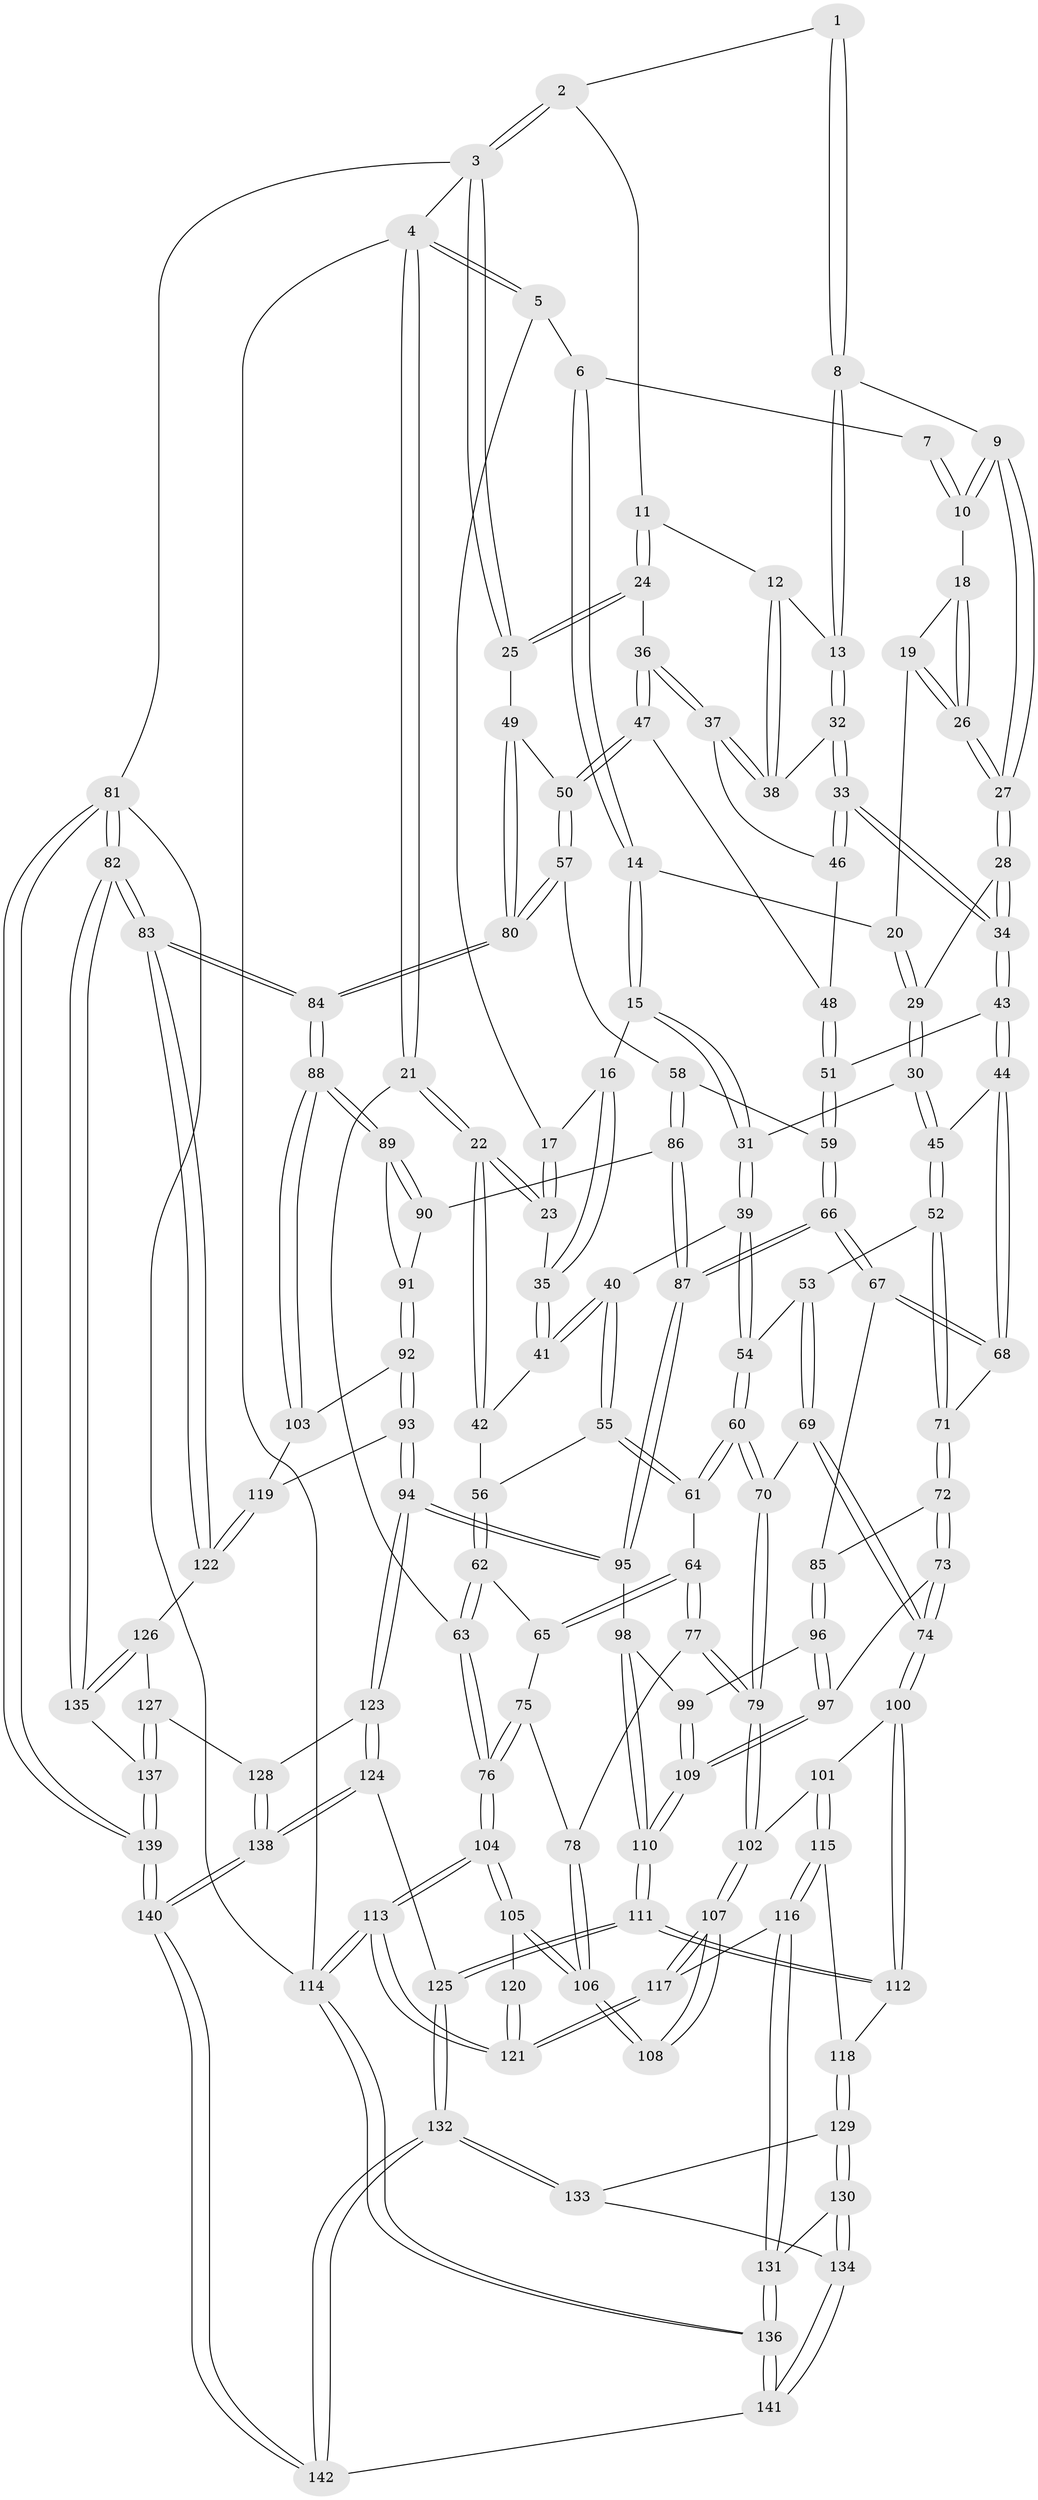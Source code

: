 // Generated by graph-tools (version 1.1) at 2025/12/02/27/25 16:12:00]
// undirected, 142 vertices, 352 edges
graph export_dot {
graph [start="1"]
  node [color=gray90,style=filled];
  1 [pos="+0.5992202410169007+0"];
  2 [pos="+0.7968569171590877+0"];
  3 [pos="+1+0"];
  4 [pos="+0+0"];
  5 [pos="+0.1870174578333752+0"];
  6 [pos="+0.4030838634080533+0"];
  7 [pos="+0.4641076436561361+0"];
  8 [pos="+0.6086417430278837+0.07672812688032334"];
  9 [pos="+0.5999078095791202+0.076067465230002"];
  10 [pos="+0.560144115919941+0.06855179623696686"];
  11 [pos="+0.8041773904952441+0"];
  12 [pos="+0.7400653798489+0.08188656062495824"];
  13 [pos="+0.7025952579178629+0.13839957816223206"];
  14 [pos="+0.39456721761532443+0"];
  15 [pos="+0.32919640039623743+0.10982247604004247"];
  16 [pos="+0.21905170628794668+0.07610285703597994"];
  17 [pos="+0.18171835715495915+0"];
  18 [pos="+0.528362523308969+0.08234331855321529"];
  19 [pos="+0.4490295917710261+0.04004386364006497"];
  20 [pos="+0.4267282294346933+0.02365254049676393"];
  21 [pos="+0+0.048090566370448326"];
  22 [pos="+0+0.0757667614082274"];
  23 [pos="+0.06365056522129452+0.10874284454787252"];
  24 [pos="+1+0.1641556171756101"];
  25 [pos="+1+0.18132789091743512"];
  26 [pos="+0.5036329686786066+0.16791511985783725"];
  27 [pos="+0.4991813252265233+0.20004194884512927"];
  28 [pos="+0.49875023756251796+0.20207309400780546"];
  29 [pos="+0.47526078396189086+0.20796668202919222"];
  30 [pos="+0.4101050164888692+0.23717013376970725"];
  31 [pos="+0.3439075593336452+0.22072595031798745"];
  32 [pos="+0.7022206493804762+0.14342832593110663"];
  33 [pos="+0.6855086180006964+0.24973153829904202"];
  34 [pos="+0.6818915016162913+0.2563190827365978"];
  35 [pos="+0.1522396031905045+0.16399850170210156"];
  36 [pos="+0.986937852449364+0.1737468596169646"];
  37 [pos="+0.9697772969121482+0.17673105386130708"];
  38 [pos="+0.9696463595089472+0.1766894241445213"];
  39 [pos="+0.2566090859716945+0.28015184016749595"];
  40 [pos="+0.21235476321535462+0.2833208821548897"];
  41 [pos="+0.18213058601393098+0.24686941319389438"];
  42 [pos="+0+0.2291473998684459"];
  43 [pos="+0.6830418808383146+0.2831913858410591"];
  44 [pos="+0.596315488755195+0.38108174509023734"];
  45 [pos="+0.44711834412395746+0.3335325649526604"];
  46 [pos="+0.8659181156045597+0.22559740040661344"];
  47 [pos="+0.9091929992342277+0.32572580867780504"];
  48 [pos="+0.8717075109535006+0.304157191091707"];
  49 [pos="+1+0.18756644801478714"];
  50 [pos="+0.9170718833540892+0.3851230254959208"];
  51 [pos="+0.7362330165049318+0.3360928258225385"];
  52 [pos="+0.4105207165273914+0.42062066990704045"];
  53 [pos="+0.3625458463198933+0.42235819141080916"];
  54 [pos="+0.3030367967692068+0.3690005059198616"];
  55 [pos="+0.1666014003749067+0.34030472872294854"];
  56 [pos="+0.07610701374015462+0.34998430264264857"];
  57 [pos="+0.8895842385013502+0.44480059714851333"];
  58 [pos="+0.8478397231639427+0.4502537943514486"];
  59 [pos="+0.8058259026790966+0.43610253908833435"];
  60 [pos="+0.24670505899888254+0.48470635066450435"];
  61 [pos="+0.1690846520645067+0.4249187111144246"];
  62 [pos="+0+0.40982014921693194"];
  63 [pos="+0+0.4553408528931296"];
  64 [pos="+0.12865316534646246+0.4729109118609337"];
  65 [pos="+0.08967900071627698+0.4741303393511227"];
  66 [pos="+0.7000492325156337+0.5383670554762263"];
  67 [pos="+0.6142039582362487+0.48965629660796206"];
  68 [pos="+0.5917519213898207+0.3990671008917648"];
  69 [pos="+0.30354643273324095+0.5238829605529803"];
  70 [pos="+0.2691377792839948+0.5241036290007268"];
  71 [pos="+0.4558584877998618+0.4737004874854786"];
  72 [pos="+0.45570174125260626+0.5191426785947534"];
  73 [pos="+0.411701169869587+0.5894911096520261"];
  74 [pos="+0.40109752877038307+0.5919228427389316"];
  75 [pos="+0.07830386488271679+0.4898407375535979"];
  76 [pos="+0+0.5301769156806923"];
  77 [pos="+0.14893271936496033+0.5700899694134249"];
  78 [pos="+0.03037286856576633+0.5842537778704971"];
  79 [pos="+0.19854292708409332+0.6027653893373824"];
  80 [pos="+1+0.6285778101537544"];
  81 [pos="+1+1"];
  82 [pos="+1+1"];
  83 [pos="+1+0.7651617700131916"];
  84 [pos="+1+0.6881099984242768"];
  85 [pos="+0.5661375096648913+0.5406364028264802"];
  86 [pos="+0.8445231385000387+0.49260084614151134"];
  87 [pos="+0.7119555446290681+0.6608923330076865"];
  88 [pos="+0.9754480660208005+0.6484875815309156"];
  89 [pos="+0.8977778656610925+0.5914787773768586"];
  90 [pos="+0.8445709749492194+0.49861179076414414"];
  91 [pos="+0.8363678312939861+0.5726765949222902"];
  92 [pos="+0.8134355031599881+0.6256246631659185"];
  93 [pos="+0.7288609090511469+0.6711426125439389"];
  94 [pos="+0.7197834241674265+0.6720890463236814"];
  95 [pos="+0.7120849336066746+0.6641166421532488"];
  96 [pos="+0.5688096016783151+0.609903461802077"];
  97 [pos="+0.4143212107722507+0.5914797262936312"];
  98 [pos="+0.6581167541936123+0.66110535842635"];
  99 [pos="+0.5738393356255939+0.619045077690326"];
  100 [pos="+0.3996986182609256+0.5939858770646587"];
  101 [pos="+0.2233934257353523+0.6491441216175854"];
  102 [pos="+0.20041143326012445+0.6196761027399256"];
  103 [pos="+0.9499158898184433+0.6483843593261488"];
  104 [pos="+0+0.5660744064495842"];
  105 [pos="+0+0.5733106916409408"];
  106 [pos="+0.02648594090029944+0.5860827750653407"];
  107 [pos="+0.09834860863361067+0.6953904358477495"];
  108 [pos="+0.0908908588969775+0.687894424192588"];
  109 [pos="+0.4949814411161439+0.6991235326207375"];
  110 [pos="+0.5008268750082209+0.7781496110643473"];
  111 [pos="+0.4890375846096815+0.8194240489602339"];
  112 [pos="+0.3319968444716889+0.7475510803503331"];
  113 [pos="+0+1"];
  114 [pos="+0+1"];
  115 [pos="+0.27406379983474743+0.7559575490788508"];
  116 [pos="+0.0884871572782777+0.8200231914058133"];
  117 [pos="+0.08840395263281076+0.8200190974035386"];
  118 [pos="+0.2799628408730812+0.7584688218275141"];
  119 [pos="+0.8151423728341457+0.7078789794431855"];
  120 [pos="+0.030449000015243744+0.6865016053847748"];
  121 [pos="+0+0.9047596695891627"];
  122 [pos="+0.9342702185668078+0.807017396601187"];
  123 [pos="+0.7105137535576648+0.7957295363051102"];
  124 [pos="+0.5409790212059726+0.8600378968335689"];
  125 [pos="+0.5051510458864132+0.8578125854628983"];
  126 [pos="+0.8401552297510868+0.8538742180609926"];
  127 [pos="+0.8294281041841736+0.8580726681366193"];
  128 [pos="+0.7619607910355289+0.8518473581373819"];
  129 [pos="+0.2842477646303315+0.8578276809218885"];
  130 [pos="+0.21298977897836333+0.9189248040852178"];
  131 [pos="+0.2089420894853663+0.9181131708213407"];
  132 [pos="+0.4497219626262186+0.9626520407586803"];
  133 [pos="+0.3124964542014606+0.8896662536418639"];
  134 [pos="+0.25796687281237085+0.9912997852080715"];
  135 [pos="+0.9054703532701046+0.9489634732739"];
  136 [pos="+0+1"];
  137 [pos="+0.8463149171750032+0.958900609786932"];
  138 [pos="+0.7036104245709262+1"];
  139 [pos="+0.7859266613196171+1"];
  140 [pos="+0.7423709134823071+1"];
  141 [pos="+0.3248595038187891+1"];
  142 [pos="+0.4187117692856042+1"];
  1 -- 2;
  1 -- 8;
  1 -- 8;
  2 -- 3;
  2 -- 3;
  2 -- 11;
  3 -- 4;
  3 -- 25;
  3 -- 25;
  3 -- 81;
  4 -- 5;
  4 -- 5;
  4 -- 21;
  4 -- 21;
  4 -- 114;
  5 -- 6;
  5 -- 17;
  6 -- 7;
  6 -- 14;
  6 -- 14;
  7 -- 10;
  7 -- 10;
  8 -- 9;
  8 -- 13;
  8 -- 13;
  9 -- 10;
  9 -- 10;
  9 -- 27;
  9 -- 27;
  10 -- 18;
  11 -- 12;
  11 -- 24;
  11 -- 24;
  12 -- 13;
  12 -- 38;
  12 -- 38;
  13 -- 32;
  13 -- 32;
  14 -- 15;
  14 -- 15;
  14 -- 20;
  15 -- 16;
  15 -- 31;
  15 -- 31;
  16 -- 17;
  16 -- 35;
  16 -- 35;
  17 -- 23;
  17 -- 23;
  18 -- 19;
  18 -- 26;
  18 -- 26;
  19 -- 20;
  19 -- 26;
  19 -- 26;
  20 -- 29;
  20 -- 29;
  21 -- 22;
  21 -- 22;
  21 -- 63;
  22 -- 23;
  22 -- 23;
  22 -- 42;
  22 -- 42;
  23 -- 35;
  24 -- 25;
  24 -- 25;
  24 -- 36;
  25 -- 49;
  26 -- 27;
  26 -- 27;
  27 -- 28;
  27 -- 28;
  28 -- 29;
  28 -- 34;
  28 -- 34;
  29 -- 30;
  29 -- 30;
  30 -- 31;
  30 -- 45;
  30 -- 45;
  31 -- 39;
  31 -- 39;
  32 -- 33;
  32 -- 33;
  32 -- 38;
  33 -- 34;
  33 -- 34;
  33 -- 46;
  33 -- 46;
  34 -- 43;
  34 -- 43;
  35 -- 41;
  35 -- 41;
  36 -- 37;
  36 -- 37;
  36 -- 47;
  36 -- 47;
  37 -- 38;
  37 -- 38;
  37 -- 46;
  39 -- 40;
  39 -- 54;
  39 -- 54;
  40 -- 41;
  40 -- 41;
  40 -- 55;
  40 -- 55;
  41 -- 42;
  42 -- 56;
  43 -- 44;
  43 -- 44;
  43 -- 51;
  44 -- 45;
  44 -- 68;
  44 -- 68;
  45 -- 52;
  45 -- 52;
  46 -- 48;
  47 -- 48;
  47 -- 50;
  47 -- 50;
  48 -- 51;
  48 -- 51;
  49 -- 50;
  49 -- 80;
  49 -- 80;
  50 -- 57;
  50 -- 57;
  51 -- 59;
  51 -- 59;
  52 -- 53;
  52 -- 71;
  52 -- 71;
  53 -- 54;
  53 -- 69;
  53 -- 69;
  54 -- 60;
  54 -- 60;
  55 -- 56;
  55 -- 61;
  55 -- 61;
  56 -- 62;
  56 -- 62;
  57 -- 58;
  57 -- 80;
  57 -- 80;
  58 -- 59;
  58 -- 86;
  58 -- 86;
  59 -- 66;
  59 -- 66;
  60 -- 61;
  60 -- 61;
  60 -- 70;
  60 -- 70;
  61 -- 64;
  62 -- 63;
  62 -- 63;
  62 -- 65;
  63 -- 76;
  63 -- 76;
  64 -- 65;
  64 -- 65;
  64 -- 77;
  64 -- 77;
  65 -- 75;
  66 -- 67;
  66 -- 67;
  66 -- 87;
  66 -- 87;
  67 -- 68;
  67 -- 68;
  67 -- 85;
  68 -- 71;
  69 -- 70;
  69 -- 74;
  69 -- 74;
  70 -- 79;
  70 -- 79;
  71 -- 72;
  71 -- 72;
  72 -- 73;
  72 -- 73;
  72 -- 85;
  73 -- 74;
  73 -- 74;
  73 -- 97;
  74 -- 100;
  74 -- 100;
  75 -- 76;
  75 -- 76;
  75 -- 78;
  76 -- 104;
  76 -- 104;
  77 -- 78;
  77 -- 79;
  77 -- 79;
  78 -- 106;
  78 -- 106;
  79 -- 102;
  79 -- 102;
  80 -- 84;
  80 -- 84;
  81 -- 82;
  81 -- 82;
  81 -- 139;
  81 -- 139;
  81 -- 114;
  82 -- 83;
  82 -- 83;
  82 -- 135;
  82 -- 135;
  83 -- 84;
  83 -- 84;
  83 -- 122;
  83 -- 122;
  84 -- 88;
  84 -- 88;
  85 -- 96;
  85 -- 96;
  86 -- 87;
  86 -- 87;
  86 -- 90;
  87 -- 95;
  87 -- 95;
  88 -- 89;
  88 -- 89;
  88 -- 103;
  88 -- 103;
  89 -- 90;
  89 -- 90;
  89 -- 91;
  90 -- 91;
  91 -- 92;
  91 -- 92;
  92 -- 93;
  92 -- 93;
  92 -- 103;
  93 -- 94;
  93 -- 94;
  93 -- 119;
  94 -- 95;
  94 -- 95;
  94 -- 123;
  94 -- 123;
  95 -- 98;
  96 -- 97;
  96 -- 97;
  96 -- 99;
  97 -- 109;
  97 -- 109;
  98 -- 99;
  98 -- 110;
  98 -- 110;
  99 -- 109;
  99 -- 109;
  100 -- 101;
  100 -- 112;
  100 -- 112;
  101 -- 102;
  101 -- 115;
  101 -- 115;
  102 -- 107;
  102 -- 107;
  103 -- 119;
  104 -- 105;
  104 -- 105;
  104 -- 113;
  104 -- 113;
  105 -- 106;
  105 -- 106;
  105 -- 120;
  106 -- 108;
  106 -- 108;
  107 -- 108;
  107 -- 108;
  107 -- 117;
  107 -- 117;
  109 -- 110;
  109 -- 110;
  110 -- 111;
  110 -- 111;
  111 -- 112;
  111 -- 112;
  111 -- 125;
  111 -- 125;
  112 -- 118;
  113 -- 114;
  113 -- 114;
  113 -- 121;
  113 -- 121;
  114 -- 136;
  114 -- 136;
  115 -- 116;
  115 -- 116;
  115 -- 118;
  116 -- 117;
  116 -- 131;
  116 -- 131;
  117 -- 121;
  117 -- 121;
  118 -- 129;
  118 -- 129;
  119 -- 122;
  119 -- 122;
  120 -- 121;
  120 -- 121;
  122 -- 126;
  123 -- 124;
  123 -- 124;
  123 -- 128;
  124 -- 125;
  124 -- 138;
  124 -- 138;
  125 -- 132;
  125 -- 132;
  126 -- 127;
  126 -- 135;
  126 -- 135;
  127 -- 128;
  127 -- 137;
  127 -- 137;
  128 -- 138;
  128 -- 138;
  129 -- 130;
  129 -- 130;
  129 -- 133;
  130 -- 131;
  130 -- 134;
  130 -- 134;
  131 -- 136;
  131 -- 136;
  132 -- 133;
  132 -- 133;
  132 -- 142;
  132 -- 142;
  133 -- 134;
  134 -- 141;
  134 -- 141;
  135 -- 137;
  136 -- 141;
  136 -- 141;
  137 -- 139;
  137 -- 139;
  138 -- 140;
  138 -- 140;
  139 -- 140;
  139 -- 140;
  140 -- 142;
  140 -- 142;
  141 -- 142;
}
